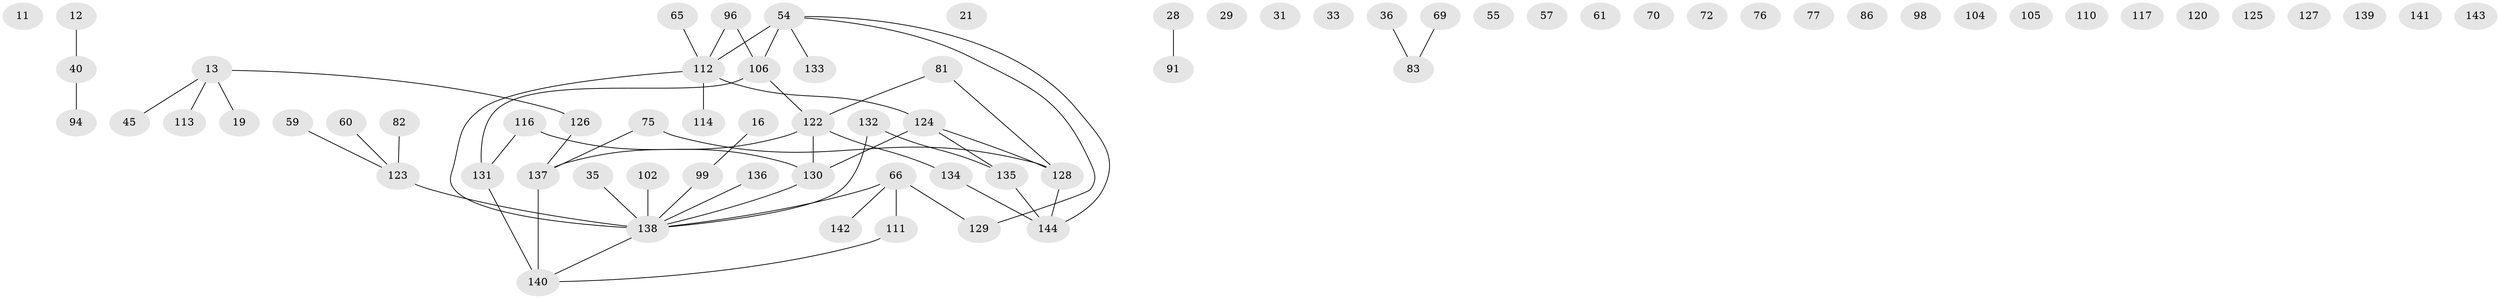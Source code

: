// original degree distribution, {2: 0.25, 3: 0.2361111111111111, 5: 0.034722222222222224, 1: 0.2361111111111111, 0: 0.16666666666666666, 4: 0.0625, 7: 0.006944444444444444, 8: 0.006944444444444444}
// Generated by graph-tools (version 1.1) at 2025/39/03/09/25 04:39:18]
// undirected, 72 vertices, 58 edges
graph export_dot {
graph [start="1"]
  node [color=gray90,style=filled];
  11;
  12;
  13;
  16;
  19;
  21;
  28;
  29;
  31;
  33;
  35;
  36;
  40;
  45;
  54 [super="+15"];
  55;
  57;
  59;
  60;
  61;
  65;
  66 [super="+46"];
  69;
  70;
  72;
  75 [super="+53"];
  76;
  77;
  81;
  82;
  83;
  86;
  91;
  94;
  96 [super="+90"];
  98;
  99;
  102;
  104;
  105;
  106 [super="+32"];
  110;
  111;
  112 [super="+34+30+84"];
  113;
  114;
  116 [super="+85+25"];
  117;
  120;
  122 [super="+93+118"];
  123 [super="+78+47"];
  124 [super="+108"];
  125;
  126;
  127;
  128 [super="+14+52+109"];
  129;
  130 [super="+107+92"];
  131 [super="+41+80+95+88"];
  132;
  133;
  134;
  135;
  136;
  137 [super="+51+58+22"];
  138 [super="+71+115+119"];
  139;
  140 [super="+103+97"];
  141;
  142;
  143;
  144 [super="+44+26+67+121"];
  12 -- 40;
  13 -- 19;
  13 -- 45;
  13 -- 113;
  13 -- 126;
  16 -- 99;
  28 -- 91;
  35 -- 138;
  36 -- 83;
  40 -- 94;
  54 -- 106 [weight=2];
  54 -- 129;
  54 -- 133;
  54 -- 112 [weight=2];
  54 -- 144;
  59 -- 123;
  60 -- 123;
  65 -- 112;
  66 -- 129;
  66 -- 142;
  66 -- 111;
  66 -- 138;
  69 -- 83;
  75 -- 137;
  75 -- 128 [weight=3];
  81 -- 128;
  81 -- 122;
  82 -- 123;
  96 -- 106;
  96 -- 112;
  99 -- 138;
  102 -- 138;
  106 -- 122;
  106 -- 131 [weight=2];
  111 -- 140;
  112 -- 114;
  112 -- 124 [weight=2];
  112 -- 138 [weight=3];
  116 -- 131;
  116 -- 130;
  122 -- 137;
  122 -- 134;
  122 -- 130;
  123 -- 138 [weight=2];
  124 -- 128;
  124 -- 135;
  124 -- 130;
  126 -- 137;
  128 -- 144;
  130 -- 138 [weight=3];
  131 -- 140 [weight=2];
  132 -- 135;
  132 -- 138;
  134 -- 144;
  135 -- 144;
  136 -- 138;
  137 -- 140;
  138 -- 140;
}
